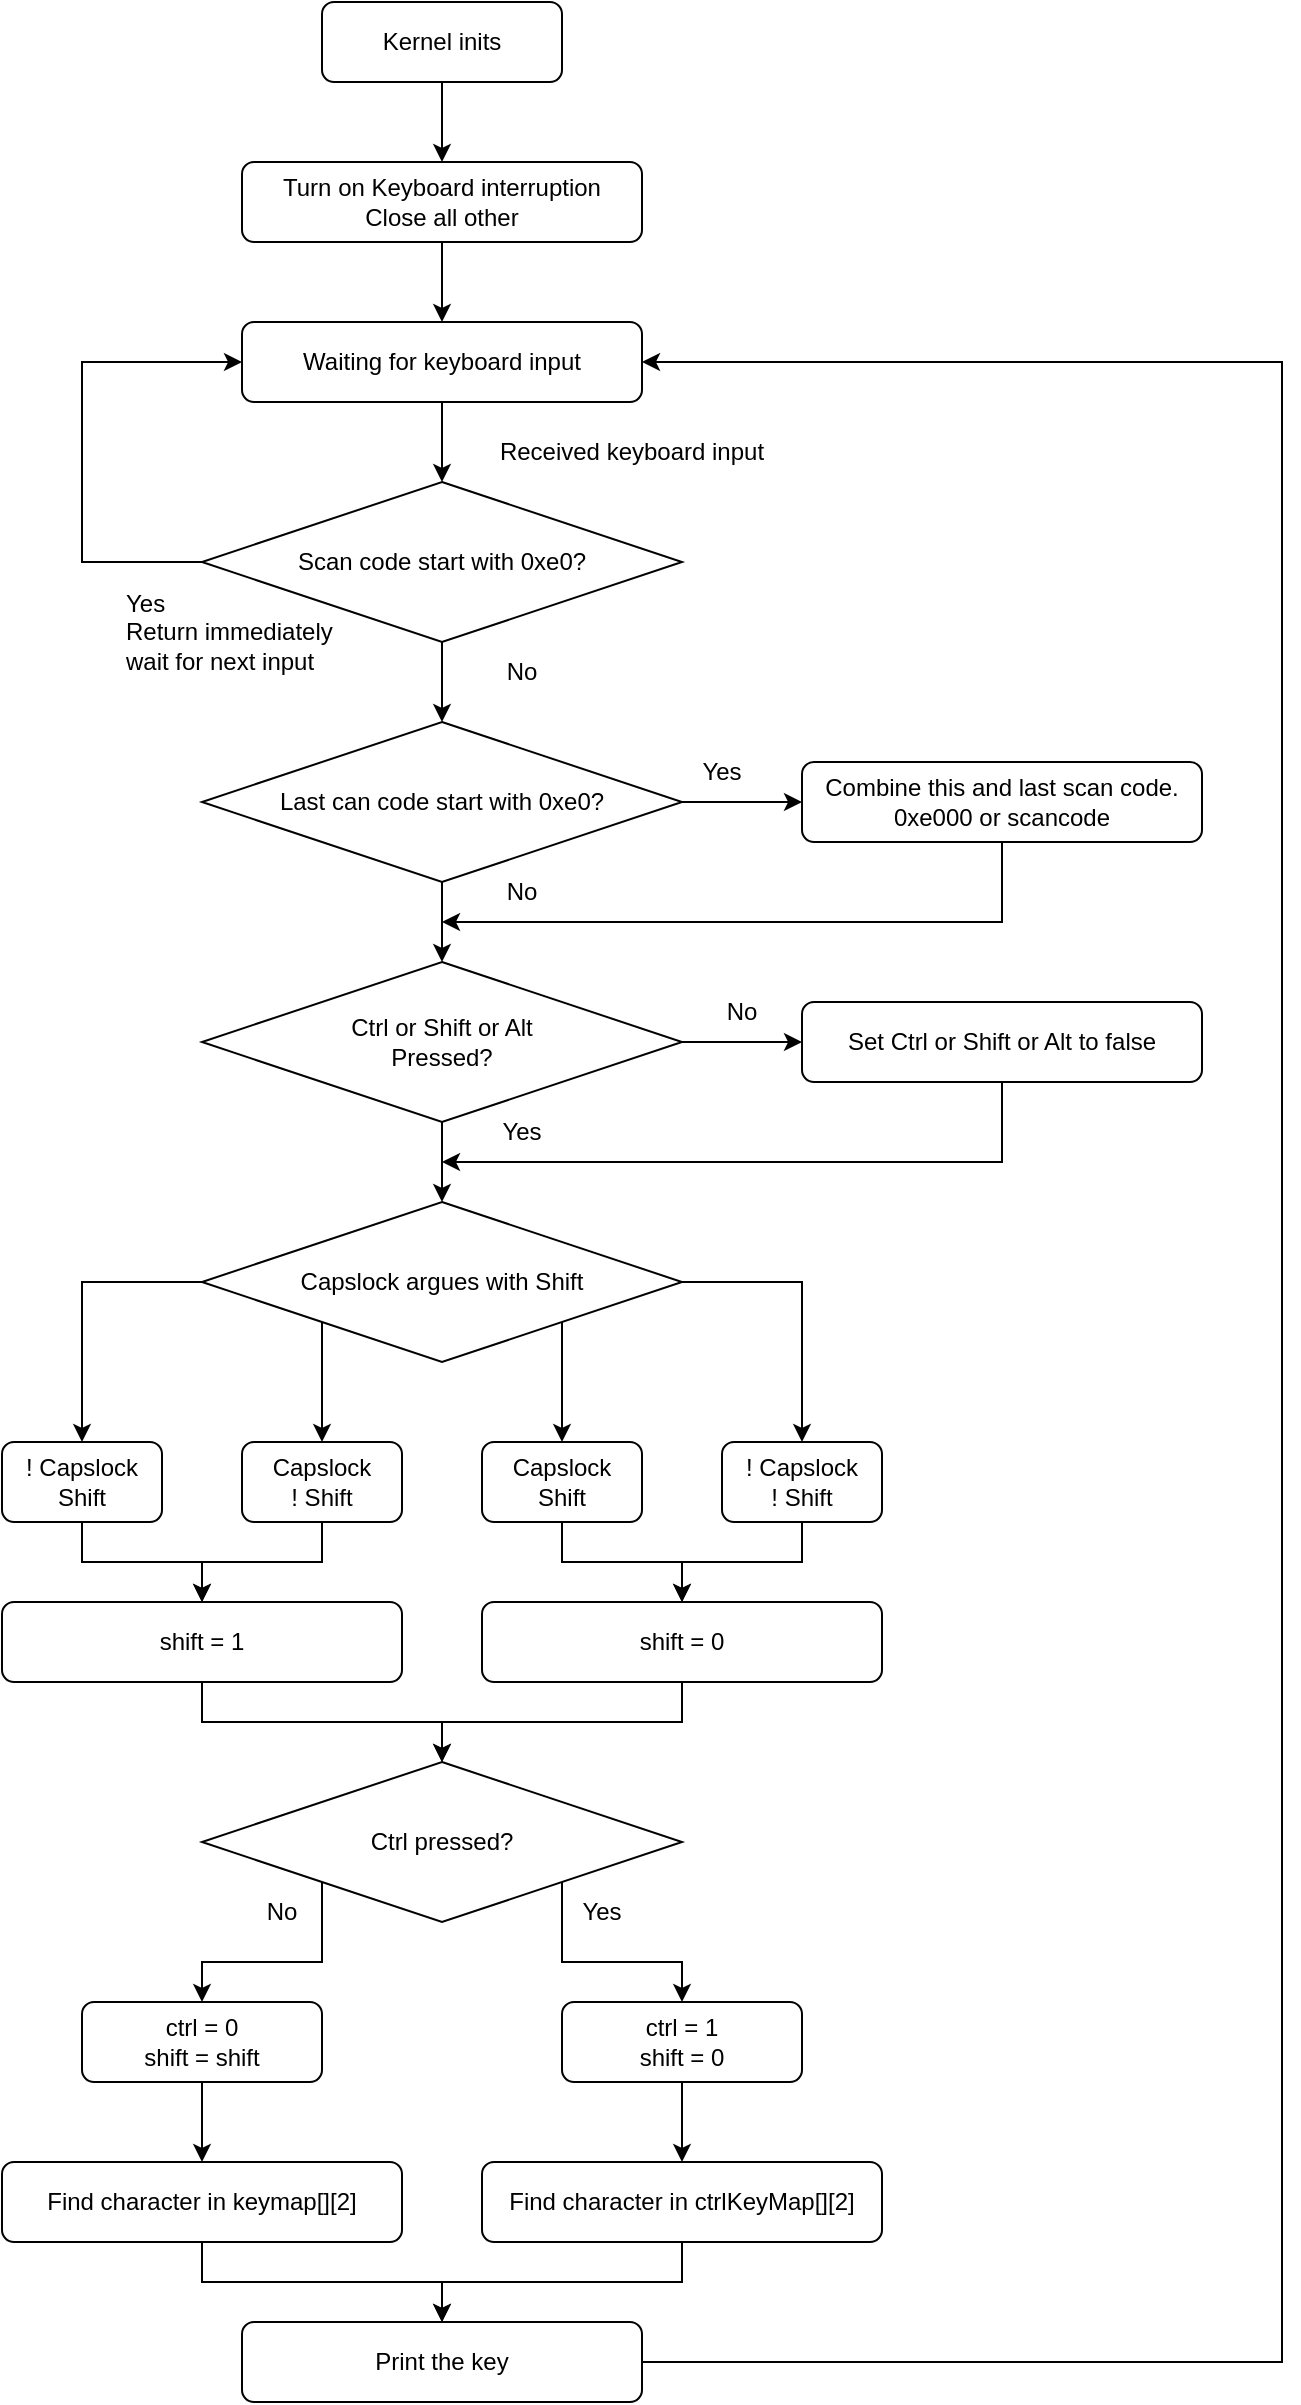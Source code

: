 <mxfile version="24.5.3" type="device">
  <diagram id="C5RBs43oDa-KdzZeNtuy" name="Page-1">
    <mxGraphModel dx="1289" dy="1429" grid="1" gridSize="10" guides="1" tooltips="1" connect="1" arrows="1" fold="1" page="1" pageScale="1" pageWidth="1169" pageHeight="1654" math="0" shadow="0">
      <root>
        <mxCell id="WIyWlLk6GJQsqaUBKTNV-0" />
        <mxCell id="WIyWlLk6GJQsqaUBKTNV-1" parent="WIyWlLk6GJQsqaUBKTNV-0" />
        <mxCell id="5l5CEExYWrX9c8F28rg7-1" style="edgeStyle=orthogonalEdgeStyle;rounded=0;orthogonalLoop=1;jettySize=auto;html=1;exitX=0.5;exitY=1;exitDx=0;exitDy=0;entryX=0.5;entryY=0;entryDx=0;entryDy=0;" edge="1" parent="WIyWlLk6GJQsqaUBKTNV-1" source="WIyWlLk6GJQsqaUBKTNV-3" target="5l5CEExYWrX9c8F28rg7-0">
          <mxGeometry relative="1" as="geometry" />
        </mxCell>
        <mxCell id="WIyWlLk6GJQsqaUBKTNV-3" value="Kernel inits" style="rounded=1;whiteSpace=wrap;html=1;fontSize=12;glass=0;strokeWidth=1;shadow=0;" parent="WIyWlLk6GJQsqaUBKTNV-1" vertex="1">
          <mxGeometry x="440" y="160" width="120" height="40" as="geometry" />
        </mxCell>
        <mxCell id="5l5CEExYWrX9c8F28rg7-4" style="edgeStyle=orthogonalEdgeStyle;rounded=0;orthogonalLoop=1;jettySize=auto;html=1;entryX=0.5;entryY=0;entryDx=0;entryDy=0;" edge="1" parent="WIyWlLk6GJQsqaUBKTNV-1" source="5l5CEExYWrX9c8F28rg7-0" target="5l5CEExYWrX9c8F28rg7-3">
          <mxGeometry relative="1" as="geometry" />
        </mxCell>
        <mxCell id="5l5CEExYWrX9c8F28rg7-0" value="Turn on Keyboard interruption&lt;div&gt;Close all other&lt;/div&gt;" style="rounded=1;whiteSpace=wrap;html=1;" vertex="1" parent="WIyWlLk6GJQsqaUBKTNV-1">
          <mxGeometry x="400" y="240" width="200" height="40" as="geometry" />
        </mxCell>
        <mxCell id="5l5CEExYWrX9c8F28rg7-7" style="edgeStyle=orthogonalEdgeStyle;rounded=0;orthogonalLoop=1;jettySize=auto;html=1;exitX=0.5;exitY=1;exitDx=0;exitDy=0;entryX=0.5;entryY=0;entryDx=0;entryDy=0;" edge="1" parent="WIyWlLk6GJQsqaUBKTNV-1" source="5l5CEExYWrX9c8F28rg7-3" target="5l5CEExYWrX9c8F28rg7-5">
          <mxGeometry relative="1" as="geometry" />
        </mxCell>
        <mxCell id="5l5CEExYWrX9c8F28rg7-3" value="Waiting for keyboard input" style="rounded=1;whiteSpace=wrap;html=1;" vertex="1" parent="WIyWlLk6GJQsqaUBKTNV-1">
          <mxGeometry x="400" y="320" width="200" height="40" as="geometry" />
        </mxCell>
        <mxCell id="5l5CEExYWrX9c8F28rg7-8" style="edgeStyle=orthogonalEdgeStyle;rounded=0;orthogonalLoop=1;jettySize=auto;html=1;exitX=0;exitY=0.5;exitDx=0;exitDy=0;entryX=0;entryY=0.5;entryDx=0;entryDy=0;" edge="1" parent="WIyWlLk6GJQsqaUBKTNV-1" source="5l5CEExYWrX9c8F28rg7-5" target="5l5CEExYWrX9c8F28rg7-3">
          <mxGeometry relative="1" as="geometry">
            <mxPoint x="320.0" y="340" as="targetPoint" />
            <Array as="points">
              <mxPoint x="320" y="440" />
              <mxPoint x="320" y="340" />
            </Array>
          </mxGeometry>
        </mxCell>
        <mxCell id="5l5CEExYWrX9c8F28rg7-12" style="edgeStyle=orthogonalEdgeStyle;rounded=0;orthogonalLoop=1;jettySize=auto;html=1;" edge="1" parent="WIyWlLk6GJQsqaUBKTNV-1" source="5l5CEExYWrX9c8F28rg7-5" target="5l5CEExYWrX9c8F28rg7-11">
          <mxGeometry relative="1" as="geometry" />
        </mxCell>
        <mxCell id="5l5CEExYWrX9c8F28rg7-5" value="Scan code start with 0xe0?" style="rhombus;whiteSpace=wrap;html=1;" vertex="1" parent="WIyWlLk6GJQsqaUBKTNV-1">
          <mxGeometry x="380" y="400" width="240" height="80" as="geometry" />
        </mxCell>
        <mxCell id="5l5CEExYWrX9c8F28rg7-6" value="Received keyboard input" style="text;html=1;align=center;verticalAlign=middle;whiteSpace=wrap;rounded=0;" vertex="1" parent="WIyWlLk6GJQsqaUBKTNV-1">
          <mxGeometry x="520" y="370" width="150" height="30" as="geometry" />
        </mxCell>
        <mxCell id="5l5CEExYWrX9c8F28rg7-9" value="&lt;div style=&quot;&quot;&gt;Yes&lt;/div&gt;Return immediately&lt;div&gt;wait for next input&amp;nbsp;&lt;/div&gt;" style="text;html=1;align=left;verticalAlign=middle;whiteSpace=wrap;rounded=0;" vertex="1" parent="WIyWlLk6GJQsqaUBKTNV-1">
          <mxGeometry x="340" y="450" width="140" height="50" as="geometry" />
        </mxCell>
        <mxCell id="5l5CEExYWrX9c8F28rg7-10" value="No" style="text;html=1;align=center;verticalAlign=middle;whiteSpace=wrap;rounded=0;" vertex="1" parent="WIyWlLk6GJQsqaUBKTNV-1">
          <mxGeometry x="520" y="480" width="40" height="30" as="geometry" />
        </mxCell>
        <mxCell id="5l5CEExYWrX9c8F28rg7-15" style="edgeStyle=orthogonalEdgeStyle;rounded=0;orthogonalLoop=1;jettySize=auto;html=1;exitX=1;exitY=0.5;exitDx=0;exitDy=0;entryX=0;entryY=0.5;entryDx=0;entryDy=0;" edge="1" parent="WIyWlLk6GJQsqaUBKTNV-1" source="5l5CEExYWrX9c8F28rg7-11" target="5l5CEExYWrX9c8F28rg7-14">
          <mxGeometry relative="1" as="geometry" />
        </mxCell>
        <mxCell id="5l5CEExYWrX9c8F28rg7-18" style="edgeStyle=orthogonalEdgeStyle;rounded=0;orthogonalLoop=1;jettySize=auto;html=1;exitX=0.5;exitY=1;exitDx=0;exitDy=0;entryX=0.5;entryY=0;entryDx=0;entryDy=0;" edge="1" parent="WIyWlLk6GJQsqaUBKTNV-1" source="5l5CEExYWrX9c8F28rg7-11" target="5l5CEExYWrX9c8F28rg7-17">
          <mxGeometry relative="1" as="geometry" />
        </mxCell>
        <mxCell id="5l5CEExYWrX9c8F28rg7-11" value="Last can code start with 0xe0?" style="rhombus;whiteSpace=wrap;html=1;" vertex="1" parent="WIyWlLk6GJQsqaUBKTNV-1">
          <mxGeometry x="380" y="520" width="240" height="80" as="geometry" />
        </mxCell>
        <mxCell id="5l5CEExYWrX9c8F28rg7-13" value="No" style="text;html=1;align=center;verticalAlign=middle;whiteSpace=wrap;rounded=0;" vertex="1" parent="WIyWlLk6GJQsqaUBKTNV-1">
          <mxGeometry x="520" y="590" width="40" height="30" as="geometry" />
        </mxCell>
        <mxCell id="5l5CEExYWrX9c8F28rg7-19" style="edgeStyle=orthogonalEdgeStyle;rounded=0;orthogonalLoop=1;jettySize=auto;html=1;" edge="1" parent="WIyWlLk6GJQsqaUBKTNV-1" source="5l5CEExYWrX9c8F28rg7-14">
          <mxGeometry relative="1" as="geometry">
            <mxPoint x="500" y="620" as="targetPoint" />
            <Array as="points">
              <mxPoint x="780" y="620" />
            </Array>
          </mxGeometry>
        </mxCell>
        <mxCell id="5l5CEExYWrX9c8F28rg7-14" value="Combine this and last scan code.&lt;div&gt;0xe000 or scancode&lt;/div&gt;" style="rounded=1;whiteSpace=wrap;html=1;" vertex="1" parent="WIyWlLk6GJQsqaUBKTNV-1">
          <mxGeometry x="680" y="540" width="200" height="40" as="geometry" />
        </mxCell>
        <mxCell id="5l5CEExYWrX9c8F28rg7-16" value="Yes" style="text;html=1;align=center;verticalAlign=middle;whiteSpace=wrap;rounded=0;" vertex="1" parent="WIyWlLk6GJQsqaUBKTNV-1">
          <mxGeometry x="610" y="530" width="60" height="30" as="geometry" />
        </mxCell>
        <mxCell id="5l5CEExYWrX9c8F28rg7-21" style="edgeStyle=orthogonalEdgeStyle;rounded=0;orthogonalLoop=1;jettySize=auto;html=1;exitX=1;exitY=0.5;exitDx=0;exitDy=0;" edge="1" parent="WIyWlLk6GJQsqaUBKTNV-1" source="5l5CEExYWrX9c8F28rg7-17" target="5l5CEExYWrX9c8F28rg7-20">
          <mxGeometry relative="1" as="geometry" />
        </mxCell>
        <mxCell id="5l5CEExYWrX9c8F28rg7-26" style="edgeStyle=orthogonalEdgeStyle;rounded=0;orthogonalLoop=1;jettySize=auto;html=1;exitX=0.5;exitY=1;exitDx=0;exitDy=0;entryX=0.5;entryY=0;entryDx=0;entryDy=0;" edge="1" parent="WIyWlLk6GJQsqaUBKTNV-1" source="5l5CEExYWrX9c8F28rg7-17" target="5l5CEExYWrX9c8F28rg7-22">
          <mxGeometry relative="1" as="geometry" />
        </mxCell>
        <mxCell id="5l5CEExYWrX9c8F28rg7-17" value="Ctrl or Shift or Alt&lt;div&gt;Pressed?&lt;/div&gt;" style="rhombus;whiteSpace=wrap;html=1;" vertex="1" parent="WIyWlLk6GJQsqaUBKTNV-1">
          <mxGeometry x="380" y="640" width="240" height="80" as="geometry" />
        </mxCell>
        <mxCell id="5l5CEExYWrX9c8F28rg7-27" style="edgeStyle=orthogonalEdgeStyle;rounded=0;orthogonalLoop=1;jettySize=auto;html=1;exitX=0.5;exitY=1;exitDx=0;exitDy=0;" edge="1" parent="WIyWlLk6GJQsqaUBKTNV-1" source="5l5CEExYWrX9c8F28rg7-20">
          <mxGeometry relative="1" as="geometry">
            <mxPoint x="500" y="740" as="targetPoint" />
            <Array as="points">
              <mxPoint x="780" y="740" />
            </Array>
          </mxGeometry>
        </mxCell>
        <mxCell id="5l5CEExYWrX9c8F28rg7-20" value="Set Ctrl or Shift or Alt to false" style="rounded=1;whiteSpace=wrap;html=1;" vertex="1" parent="WIyWlLk6GJQsqaUBKTNV-1">
          <mxGeometry x="680" y="660" width="200" height="40" as="geometry" />
        </mxCell>
        <mxCell id="5l5CEExYWrX9c8F28rg7-38" style="edgeStyle=orthogonalEdgeStyle;rounded=0;orthogonalLoop=1;jettySize=auto;html=1;exitX=1;exitY=1;exitDx=0;exitDy=0;entryX=0.5;entryY=0;entryDx=0;entryDy=0;" edge="1" parent="WIyWlLk6GJQsqaUBKTNV-1" source="5l5CEExYWrX9c8F28rg7-22" target="5l5CEExYWrX9c8F28rg7-28">
          <mxGeometry relative="1" as="geometry" />
        </mxCell>
        <mxCell id="5l5CEExYWrX9c8F28rg7-39" style="edgeStyle=orthogonalEdgeStyle;rounded=0;orthogonalLoop=1;jettySize=auto;html=1;exitX=1;exitY=0.5;exitDx=0;exitDy=0;" edge="1" parent="WIyWlLk6GJQsqaUBKTNV-1" source="5l5CEExYWrX9c8F28rg7-22" target="5l5CEExYWrX9c8F28rg7-31">
          <mxGeometry relative="1" as="geometry" />
        </mxCell>
        <mxCell id="5l5CEExYWrX9c8F28rg7-40" style="edgeStyle=orthogonalEdgeStyle;rounded=0;orthogonalLoop=1;jettySize=auto;html=1;exitX=0;exitY=1;exitDx=0;exitDy=0;entryX=0.5;entryY=0;entryDx=0;entryDy=0;" edge="1" parent="WIyWlLk6GJQsqaUBKTNV-1" source="5l5CEExYWrX9c8F28rg7-22" target="5l5CEExYWrX9c8F28rg7-30">
          <mxGeometry relative="1" as="geometry" />
        </mxCell>
        <mxCell id="5l5CEExYWrX9c8F28rg7-41" style="edgeStyle=orthogonalEdgeStyle;rounded=0;orthogonalLoop=1;jettySize=auto;html=1;exitX=0;exitY=0.5;exitDx=0;exitDy=0;" edge="1" parent="WIyWlLk6GJQsqaUBKTNV-1" source="5l5CEExYWrX9c8F28rg7-22" target="5l5CEExYWrX9c8F28rg7-29">
          <mxGeometry relative="1" as="geometry" />
        </mxCell>
        <mxCell id="5l5CEExYWrX9c8F28rg7-22" value="Capslock argues with Shift" style="rhombus;whiteSpace=wrap;html=1;" vertex="1" parent="WIyWlLk6GJQsqaUBKTNV-1">
          <mxGeometry x="380" y="760" width="240" height="80" as="geometry" />
        </mxCell>
        <mxCell id="5l5CEExYWrX9c8F28rg7-24" value="No" style="text;html=1;align=center;verticalAlign=middle;whiteSpace=wrap;rounded=0;" vertex="1" parent="WIyWlLk6GJQsqaUBKTNV-1">
          <mxGeometry x="620" y="650" width="60" height="30" as="geometry" />
        </mxCell>
        <mxCell id="5l5CEExYWrX9c8F28rg7-25" value="Yes" style="text;html=1;align=center;verticalAlign=middle;whiteSpace=wrap;rounded=0;" vertex="1" parent="WIyWlLk6GJQsqaUBKTNV-1">
          <mxGeometry x="520" y="710" width="40" height="30" as="geometry" />
        </mxCell>
        <mxCell id="5l5CEExYWrX9c8F28rg7-46" style="edgeStyle=orthogonalEdgeStyle;rounded=0;orthogonalLoop=1;jettySize=auto;html=1;exitX=0.5;exitY=1;exitDx=0;exitDy=0;" edge="1" parent="WIyWlLk6GJQsqaUBKTNV-1" source="5l5CEExYWrX9c8F28rg7-28" target="5l5CEExYWrX9c8F28rg7-42">
          <mxGeometry relative="1" as="geometry" />
        </mxCell>
        <mxCell id="5l5CEExYWrX9c8F28rg7-28" value="Capslock&lt;div&gt;Shift&lt;/div&gt;" style="rounded=1;whiteSpace=wrap;html=1;" vertex="1" parent="WIyWlLk6GJQsqaUBKTNV-1">
          <mxGeometry x="520" y="880" width="80" height="40" as="geometry" />
        </mxCell>
        <mxCell id="5l5CEExYWrX9c8F28rg7-44" style="edgeStyle=orthogonalEdgeStyle;rounded=0;orthogonalLoop=1;jettySize=auto;html=1;exitX=0.5;exitY=1;exitDx=0;exitDy=0;" edge="1" parent="WIyWlLk6GJQsqaUBKTNV-1" source="5l5CEExYWrX9c8F28rg7-29" target="5l5CEExYWrX9c8F28rg7-43">
          <mxGeometry relative="1" as="geometry" />
        </mxCell>
        <mxCell id="5l5CEExYWrX9c8F28rg7-29" value="! Capslock&lt;div&gt;Shift&lt;/div&gt;" style="rounded=1;whiteSpace=wrap;html=1;" vertex="1" parent="WIyWlLk6GJQsqaUBKTNV-1">
          <mxGeometry x="280" y="880" width="80" height="40" as="geometry" />
        </mxCell>
        <mxCell id="5l5CEExYWrX9c8F28rg7-45" style="edgeStyle=orthogonalEdgeStyle;rounded=0;orthogonalLoop=1;jettySize=auto;html=1;exitX=0.5;exitY=1;exitDx=0;exitDy=0;" edge="1" parent="WIyWlLk6GJQsqaUBKTNV-1" source="5l5CEExYWrX9c8F28rg7-30" target="5l5CEExYWrX9c8F28rg7-43">
          <mxGeometry relative="1" as="geometry" />
        </mxCell>
        <mxCell id="5l5CEExYWrX9c8F28rg7-30" value="Capslock&lt;div&gt;! Shift&lt;/div&gt;" style="rounded=1;whiteSpace=wrap;html=1;" vertex="1" parent="WIyWlLk6GJQsqaUBKTNV-1">
          <mxGeometry x="400" y="880" width="80" height="40" as="geometry" />
        </mxCell>
        <mxCell id="5l5CEExYWrX9c8F28rg7-47" style="edgeStyle=orthogonalEdgeStyle;rounded=0;orthogonalLoop=1;jettySize=auto;html=1;exitX=0.5;exitY=1;exitDx=0;exitDy=0;" edge="1" parent="WIyWlLk6GJQsqaUBKTNV-1" source="5l5CEExYWrX9c8F28rg7-31" target="5l5CEExYWrX9c8F28rg7-42">
          <mxGeometry relative="1" as="geometry" />
        </mxCell>
        <mxCell id="5l5CEExYWrX9c8F28rg7-31" value="! Capslock&lt;div&gt;! Shift&lt;/div&gt;" style="rounded=1;whiteSpace=wrap;html=1;" vertex="1" parent="WIyWlLk6GJQsqaUBKTNV-1">
          <mxGeometry x="640" y="880" width="80" height="40" as="geometry" />
        </mxCell>
        <mxCell id="5l5CEExYWrX9c8F28rg7-51" style="edgeStyle=orthogonalEdgeStyle;rounded=0;orthogonalLoop=1;jettySize=auto;html=1;" edge="1" parent="WIyWlLk6GJQsqaUBKTNV-1" source="5l5CEExYWrX9c8F28rg7-42" target="5l5CEExYWrX9c8F28rg7-49">
          <mxGeometry relative="1" as="geometry" />
        </mxCell>
        <mxCell id="5l5CEExYWrX9c8F28rg7-42" value="shift = 0" style="rounded=1;whiteSpace=wrap;html=1;" vertex="1" parent="WIyWlLk6GJQsqaUBKTNV-1">
          <mxGeometry x="520" y="960" width="200" height="40" as="geometry" />
        </mxCell>
        <mxCell id="5l5CEExYWrX9c8F28rg7-50" style="edgeStyle=orthogonalEdgeStyle;rounded=0;orthogonalLoop=1;jettySize=auto;html=1;" edge="1" parent="WIyWlLk6GJQsqaUBKTNV-1" source="5l5CEExYWrX9c8F28rg7-43" target="5l5CEExYWrX9c8F28rg7-49">
          <mxGeometry relative="1" as="geometry" />
        </mxCell>
        <mxCell id="5l5CEExYWrX9c8F28rg7-43" value="shift = 1" style="rounded=1;whiteSpace=wrap;html=1;" vertex="1" parent="WIyWlLk6GJQsqaUBKTNV-1">
          <mxGeometry x="280" y="960" width="200" height="40" as="geometry" />
        </mxCell>
        <mxCell id="5l5CEExYWrX9c8F28rg7-54" style="edgeStyle=orthogonalEdgeStyle;rounded=0;orthogonalLoop=1;jettySize=auto;html=1;exitX=0;exitY=1;exitDx=0;exitDy=0;" edge="1" parent="WIyWlLk6GJQsqaUBKTNV-1" source="5l5CEExYWrX9c8F28rg7-49" target="5l5CEExYWrX9c8F28rg7-53">
          <mxGeometry relative="1" as="geometry" />
        </mxCell>
        <mxCell id="5l5CEExYWrX9c8F28rg7-55" style="edgeStyle=orthogonalEdgeStyle;rounded=0;orthogonalLoop=1;jettySize=auto;html=1;exitX=1;exitY=1;exitDx=0;exitDy=0;entryX=0.5;entryY=0;entryDx=0;entryDy=0;" edge="1" parent="WIyWlLk6GJQsqaUBKTNV-1" source="5l5CEExYWrX9c8F28rg7-49" target="5l5CEExYWrX9c8F28rg7-52">
          <mxGeometry relative="1" as="geometry" />
        </mxCell>
        <mxCell id="5l5CEExYWrX9c8F28rg7-49" value="Ctrl pressed?" style="rhombus;whiteSpace=wrap;html=1;" vertex="1" parent="WIyWlLk6GJQsqaUBKTNV-1">
          <mxGeometry x="380" y="1040" width="240" height="80" as="geometry" />
        </mxCell>
        <mxCell id="5l5CEExYWrX9c8F28rg7-65" style="edgeStyle=orthogonalEdgeStyle;rounded=0;orthogonalLoop=1;jettySize=auto;html=1;exitX=0.5;exitY=1;exitDx=0;exitDy=0;" edge="1" parent="WIyWlLk6GJQsqaUBKTNV-1" source="5l5CEExYWrX9c8F28rg7-52" target="5l5CEExYWrX9c8F28rg7-61">
          <mxGeometry relative="1" as="geometry" />
        </mxCell>
        <mxCell id="5l5CEExYWrX9c8F28rg7-52" value="ctrl = 1&lt;div&gt;&lt;/div&gt;&lt;div&gt;shift = 0&lt;/div&gt;" style="rounded=1;whiteSpace=wrap;html=1;" vertex="1" parent="WIyWlLk6GJQsqaUBKTNV-1">
          <mxGeometry x="560" y="1160" width="120" height="40" as="geometry" />
        </mxCell>
        <mxCell id="5l5CEExYWrX9c8F28rg7-64" style="edgeStyle=orthogonalEdgeStyle;rounded=0;orthogonalLoop=1;jettySize=auto;html=1;exitX=0.5;exitY=1;exitDx=0;exitDy=0;entryX=0.5;entryY=0;entryDx=0;entryDy=0;" edge="1" parent="WIyWlLk6GJQsqaUBKTNV-1" source="5l5CEExYWrX9c8F28rg7-53" target="5l5CEExYWrX9c8F28rg7-60">
          <mxGeometry relative="1" as="geometry" />
        </mxCell>
        <mxCell id="5l5CEExYWrX9c8F28rg7-53" value="ctrl = 0&lt;div&gt;shift = shift&lt;/div&gt;" style="rounded=1;whiteSpace=wrap;html=1;" vertex="1" parent="WIyWlLk6GJQsqaUBKTNV-1">
          <mxGeometry x="320" y="1160" width="120" height="40" as="geometry" />
        </mxCell>
        <mxCell id="5l5CEExYWrX9c8F28rg7-56" value="Yes" style="text;html=1;align=center;verticalAlign=middle;whiteSpace=wrap;rounded=0;" vertex="1" parent="WIyWlLk6GJQsqaUBKTNV-1">
          <mxGeometry x="560" y="1100" width="40" height="30" as="geometry" />
        </mxCell>
        <mxCell id="5l5CEExYWrX9c8F28rg7-57" value="No" style="text;html=1;align=center;verticalAlign=middle;whiteSpace=wrap;rounded=0;" vertex="1" parent="WIyWlLk6GJQsqaUBKTNV-1">
          <mxGeometry x="400" y="1100" width="40" height="30" as="geometry" />
        </mxCell>
        <mxCell id="5l5CEExYWrX9c8F28rg7-67" style="edgeStyle=orthogonalEdgeStyle;rounded=0;orthogonalLoop=1;jettySize=auto;html=1;entryX=0.5;entryY=0;entryDx=0;entryDy=0;" edge="1" parent="WIyWlLk6GJQsqaUBKTNV-1" source="5l5CEExYWrX9c8F28rg7-60" target="5l5CEExYWrX9c8F28rg7-66">
          <mxGeometry relative="1" as="geometry" />
        </mxCell>
        <mxCell id="5l5CEExYWrX9c8F28rg7-60" value="Find character in keymap[][2]" style="rounded=1;whiteSpace=wrap;html=1;" vertex="1" parent="WIyWlLk6GJQsqaUBKTNV-1">
          <mxGeometry x="280" y="1240" width="200" height="40" as="geometry" />
        </mxCell>
        <mxCell id="5l5CEExYWrX9c8F28rg7-68" style="edgeStyle=orthogonalEdgeStyle;rounded=0;orthogonalLoop=1;jettySize=auto;html=1;entryX=0.5;entryY=0;entryDx=0;entryDy=0;" edge="1" parent="WIyWlLk6GJQsqaUBKTNV-1" source="5l5CEExYWrX9c8F28rg7-61" target="5l5CEExYWrX9c8F28rg7-66">
          <mxGeometry relative="1" as="geometry" />
        </mxCell>
        <mxCell id="5l5CEExYWrX9c8F28rg7-61" value="Find character in ctrlKeyMap[][2]" style="rounded=1;whiteSpace=wrap;html=1;" vertex="1" parent="WIyWlLk6GJQsqaUBKTNV-1">
          <mxGeometry x="520" y="1240" width="200" height="40" as="geometry" />
        </mxCell>
        <mxCell id="5l5CEExYWrX9c8F28rg7-69" style="edgeStyle=orthogonalEdgeStyle;rounded=0;orthogonalLoop=1;jettySize=auto;html=1;entryX=1;entryY=0.5;entryDx=0;entryDy=0;" edge="1" parent="WIyWlLk6GJQsqaUBKTNV-1" source="5l5CEExYWrX9c8F28rg7-66" target="5l5CEExYWrX9c8F28rg7-3">
          <mxGeometry relative="1" as="geometry">
            <Array as="points">
              <mxPoint x="920" y="1340" />
              <mxPoint x="920" y="340" />
            </Array>
          </mxGeometry>
        </mxCell>
        <mxCell id="5l5CEExYWrX9c8F28rg7-66" value="Print the key" style="rounded=1;whiteSpace=wrap;html=1;" vertex="1" parent="WIyWlLk6GJQsqaUBKTNV-1">
          <mxGeometry x="400" y="1320" width="200" height="40" as="geometry" />
        </mxCell>
      </root>
    </mxGraphModel>
  </diagram>
</mxfile>
